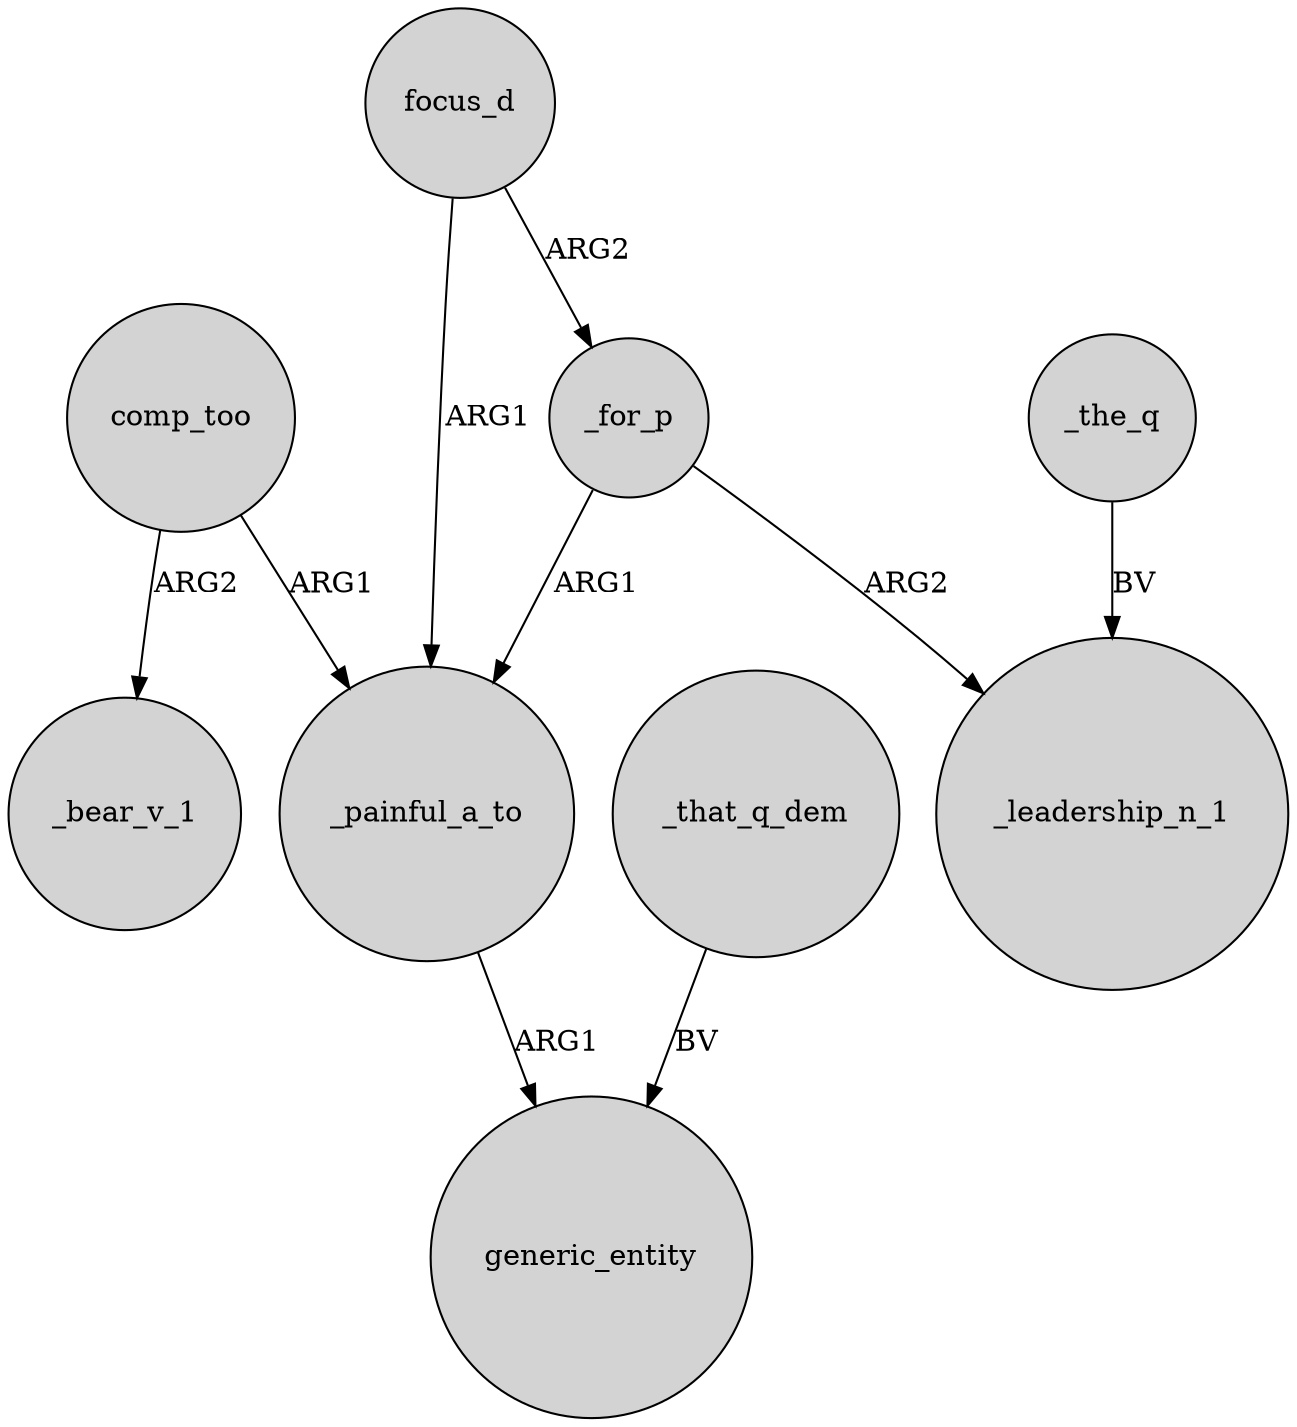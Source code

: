 digraph {
	node [shape=circle style=filled]
	comp_too -> _bear_v_1 [label=ARG2]
	_the_q -> _leadership_n_1 [label=BV]
	_painful_a_to -> generic_entity [label=ARG1]
	focus_d -> _for_p [label=ARG2]
	_for_p -> _painful_a_to [label=ARG1]
	_that_q_dem -> generic_entity [label=BV]
	focus_d -> _painful_a_to [label=ARG1]
	comp_too -> _painful_a_to [label=ARG1]
	_for_p -> _leadership_n_1 [label=ARG2]
}
